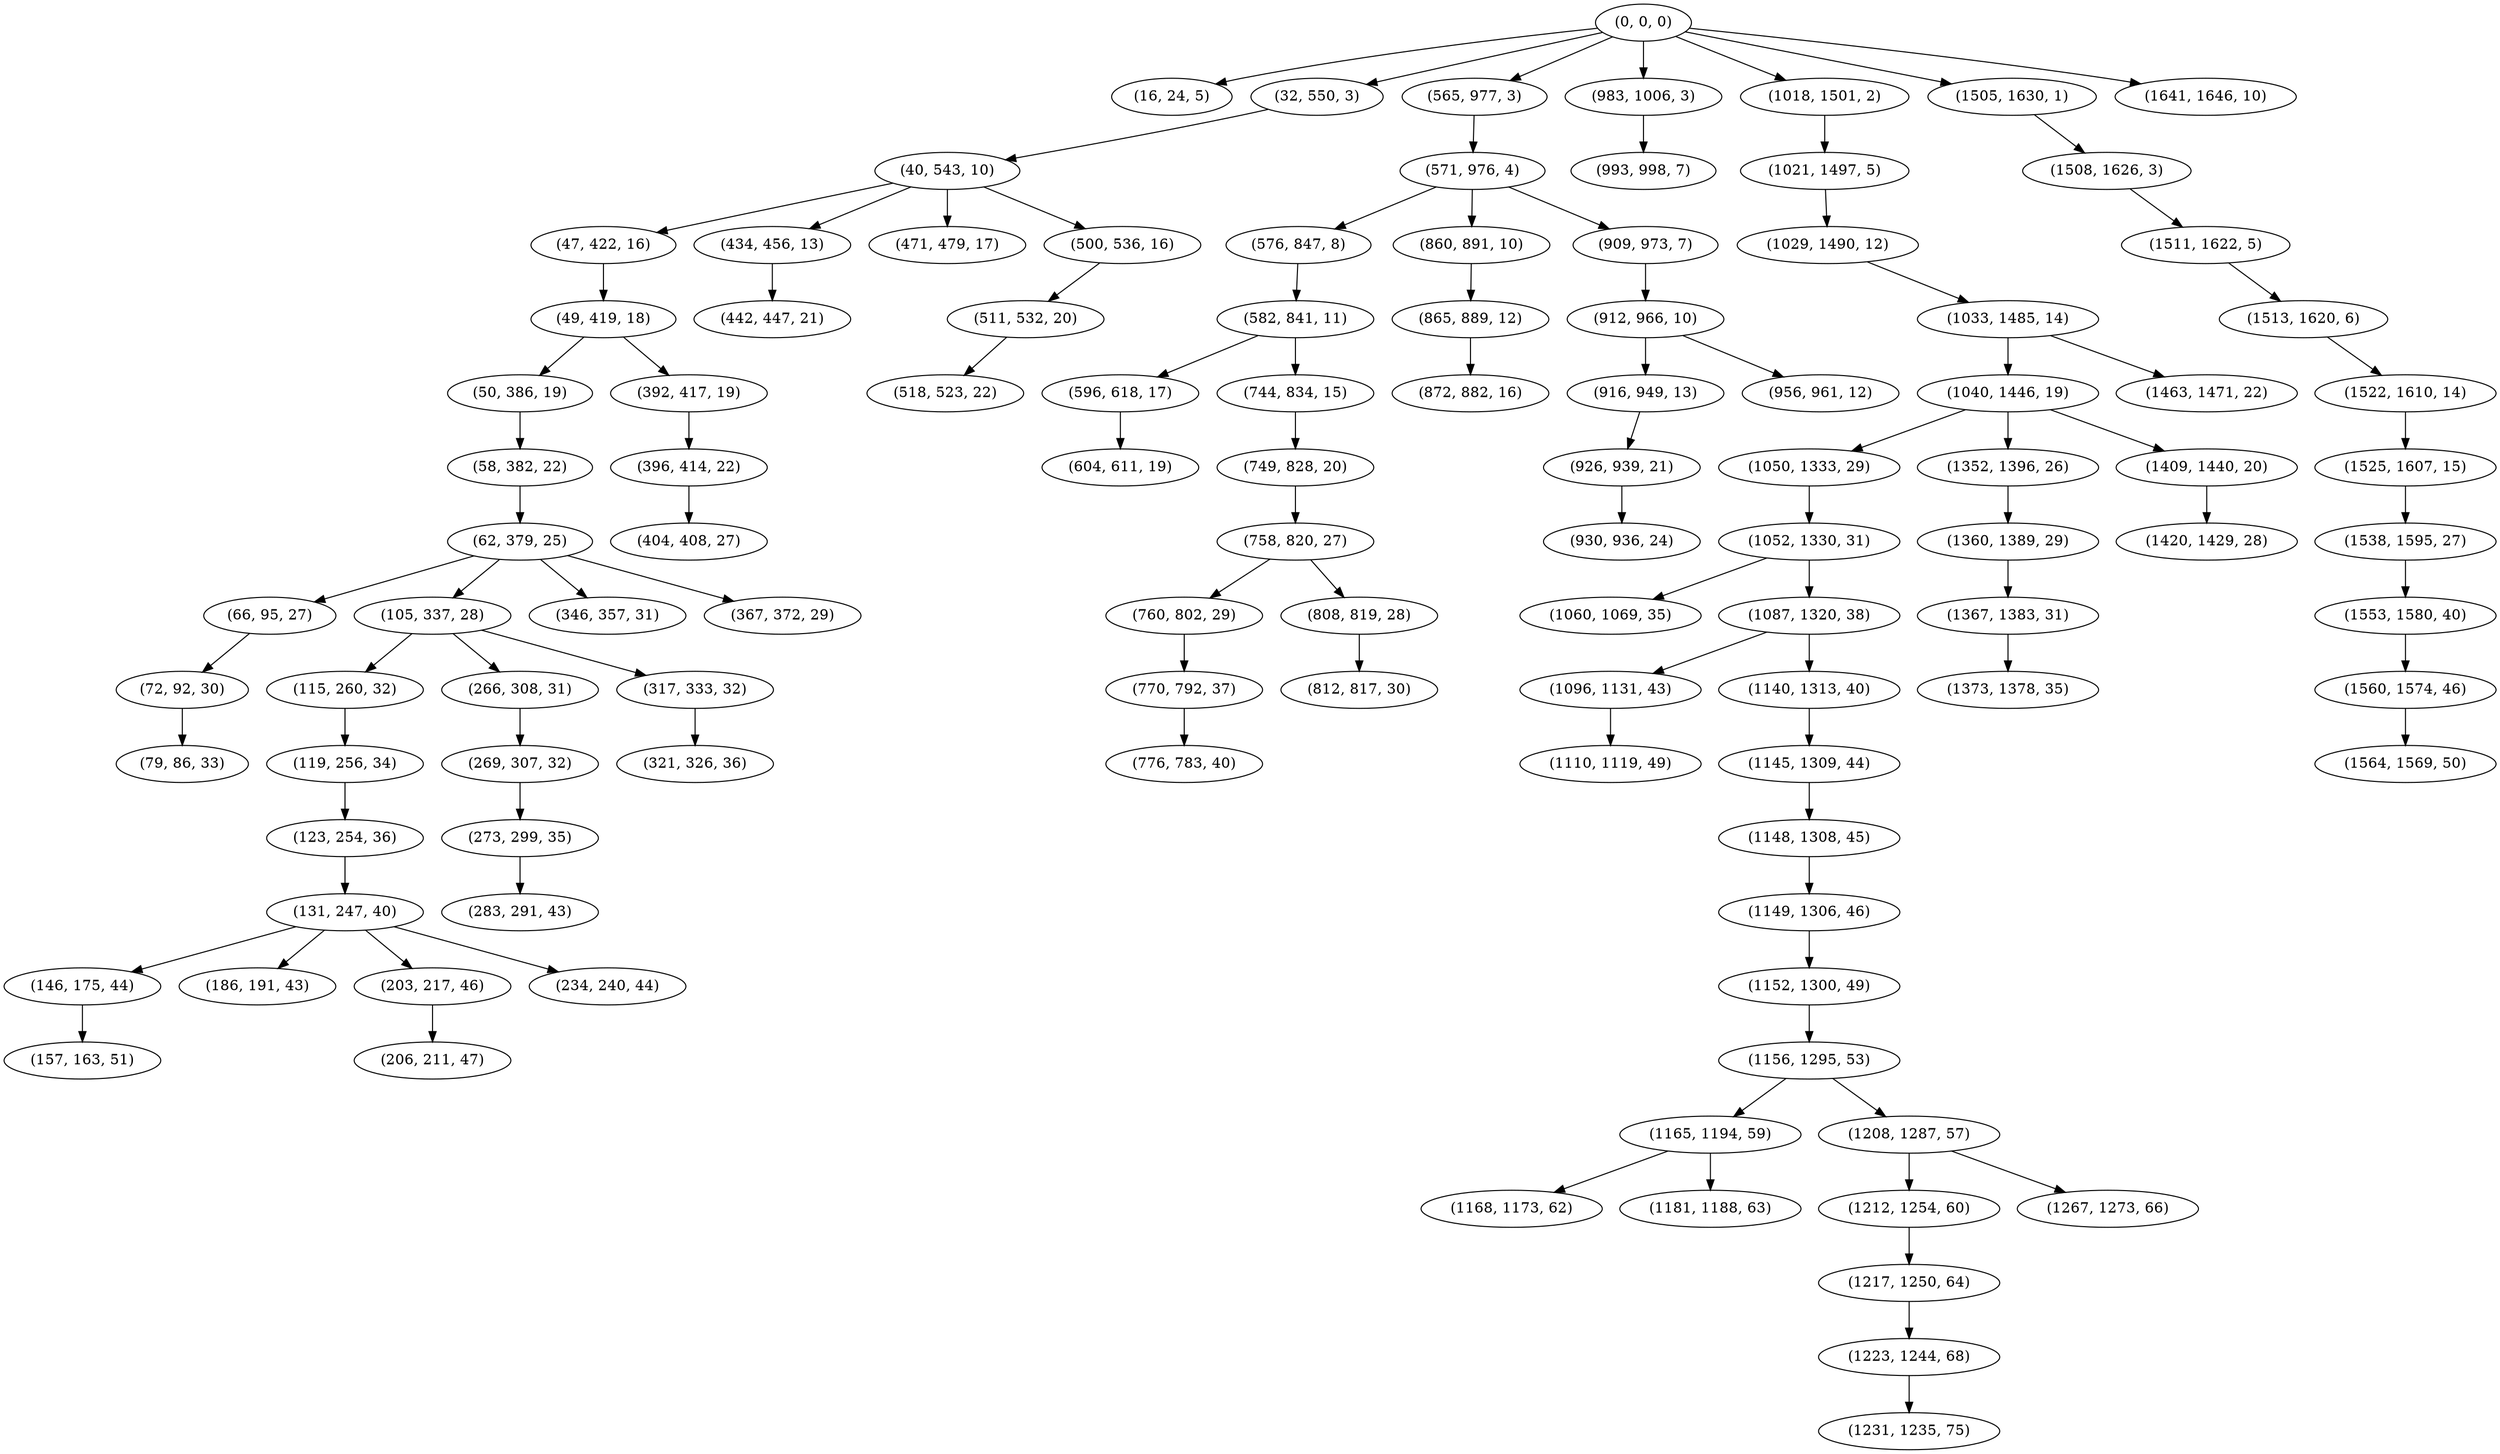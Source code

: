 digraph tree {
    "(0, 0, 0)";
    "(16, 24, 5)";
    "(32, 550, 3)";
    "(40, 543, 10)";
    "(47, 422, 16)";
    "(49, 419, 18)";
    "(50, 386, 19)";
    "(58, 382, 22)";
    "(62, 379, 25)";
    "(66, 95, 27)";
    "(72, 92, 30)";
    "(79, 86, 33)";
    "(105, 337, 28)";
    "(115, 260, 32)";
    "(119, 256, 34)";
    "(123, 254, 36)";
    "(131, 247, 40)";
    "(146, 175, 44)";
    "(157, 163, 51)";
    "(186, 191, 43)";
    "(203, 217, 46)";
    "(206, 211, 47)";
    "(234, 240, 44)";
    "(266, 308, 31)";
    "(269, 307, 32)";
    "(273, 299, 35)";
    "(283, 291, 43)";
    "(317, 333, 32)";
    "(321, 326, 36)";
    "(346, 357, 31)";
    "(367, 372, 29)";
    "(392, 417, 19)";
    "(396, 414, 22)";
    "(404, 408, 27)";
    "(434, 456, 13)";
    "(442, 447, 21)";
    "(471, 479, 17)";
    "(500, 536, 16)";
    "(511, 532, 20)";
    "(518, 523, 22)";
    "(565, 977, 3)";
    "(571, 976, 4)";
    "(576, 847, 8)";
    "(582, 841, 11)";
    "(596, 618, 17)";
    "(604, 611, 19)";
    "(744, 834, 15)";
    "(749, 828, 20)";
    "(758, 820, 27)";
    "(760, 802, 29)";
    "(770, 792, 37)";
    "(776, 783, 40)";
    "(808, 819, 28)";
    "(812, 817, 30)";
    "(860, 891, 10)";
    "(865, 889, 12)";
    "(872, 882, 16)";
    "(909, 973, 7)";
    "(912, 966, 10)";
    "(916, 949, 13)";
    "(926, 939, 21)";
    "(930, 936, 24)";
    "(956, 961, 12)";
    "(983, 1006, 3)";
    "(993, 998, 7)";
    "(1018, 1501, 2)";
    "(1021, 1497, 5)";
    "(1029, 1490, 12)";
    "(1033, 1485, 14)";
    "(1040, 1446, 19)";
    "(1050, 1333, 29)";
    "(1052, 1330, 31)";
    "(1060, 1069, 35)";
    "(1087, 1320, 38)";
    "(1096, 1131, 43)";
    "(1110, 1119, 49)";
    "(1140, 1313, 40)";
    "(1145, 1309, 44)";
    "(1148, 1308, 45)";
    "(1149, 1306, 46)";
    "(1152, 1300, 49)";
    "(1156, 1295, 53)";
    "(1165, 1194, 59)";
    "(1168, 1173, 62)";
    "(1181, 1188, 63)";
    "(1208, 1287, 57)";
    "(1212, 1254, 60)";
    "(1217, 1250, 64)";
    "(1223, 1244, 68)";
    "(1231, 1235, 75)";
    "(1267, 1273, 66)";
    "(1352, 1396, 26)";
    "(1360, 1389, 29)";
    "(1367, 1383, 31)";
    "(1373, 1378, 35)";
    "(1409, 1440, 20)";
    "(1420, 1429, 28)";
    "(1463, 1471, 22)";
    "(1505, 1630, 1)";
    "(1508, 1626, 3)";
    "(1511, 1622, 5)";
    "(1513, 1620, 6)";
    "(1522, 1610, 14)";
    "(1525, 1607, 15)";
    "(1538, 1595, 27)";
    "(1553, 1580, 40)";
    "(1560, 1574, 46)";
    "(1564, 1569, 50)";
    "(1641, 1646, 10)";
    "(0, 0, 0)" -> "(16, 24, 5)";
    "(0, 0, 0)" -> "(32, 550, 3)";
    "(0, 0, 0)" -> "(565, 977, 3)";
    "(0, 0, 0)" -> "(983, 1006, 3)";
    "(0, 0, 0)" -> "(1018, 1501, 2)";
    "(0, 0, 0)" -> "(1505, 1630, 1)";
    "(0, 0, 0)" -> "(1641, 1646, 10)";
    "(32, 550, 3)" -> "(40, 543, 10)";
    "(40, 543, 10)" -> "(47, 422, 16)";
    "(40, 543, 10)" -> "(434, 456, 13)";
    "(40, 543, 10)" -> "(471, 479, 17)";
    "(40, 543, 10)" -> "(500, 536, 16)";
    "(47, 422, 16)" -> "(49, 419, 18)";
    "(49, 419, 18)" -> "(50, 386, 19)";
    "(49, 419, 18)" -> "(392, 417, 19)";
    "(50, 386, 19)" -> "(58, 382, 22)";
    "(58, 382, 22)" -> "(62, 379, 25)";
    "(62, 379, 25)" -> "(66, 95, 27)";
    "(62, 379, 25)" -> "(105, 337, 28)";
    "(62, 379, 25)" -> "(346, 357, 31)";
    "(62, 379, 25)" -> "(367, 372, 29)";
    "(66, 95, 27)" -> "(72, 92, 30)";
    "(72, 92, 30)" -> "(79, 86, 33)";
    "(105, 337, 28)" -> "(115, 260, 32)";
    "(105, 337, 28)" -> "(266, 308, 31)";
    "(105, 337, 28)" -> "(317, 333, 32)";
    "(115, 260, 32)" -> "(119, 256, 34)";
    "(119, 256, 34)" -> "(123, 254, 36)";
    "(123, 254, 36)" -> "(131, 247, 40)";
    "(131, 247, 40)" -> "(146, 175, 44)";
    "(131, 247, 40)" -> "(186, 191, 43)";
    "(131, 247, 40)" -> "(203, 217, 46)";
    "(131, 247, 40)" -> "(234, 240, 44)";
    "(146, 175, 44)" -> "(157, 163, 51)";
    "(203, 217, 46)" -> "(206, 211, 47)";
    "(266, 308, 31)" -> "(269, 307, 32)";
    "(269, 307, 32)" -> "(273, 299, 35)";
    "(273, 299, 35)" -> "(283, 291, 43)";
    "(317, 333, 32)" -> "(321, 326, 36)";
    "(392, 417, 19)" -> "(396, 414, 22)";
    "(396, 414, 22)" -> "(404, 408, 27)";
    "(434, 456, 13)" -> "(442, 447, 21)";
    "(500, 536, 16)" -> "(511, 532, 20)";
    "(511, 532, 20)" -> "(518, 523, 22)";
    "(565, 977, 3)" -> "(571, 976, 4)";
    "(571, 976, 4)" -> "(576, 847, 8)";
    "(571, 976, 4)" -> "(860, 891, 10)";
    "(571, 976, 4)" -> "(909, 973, 7)";
    "(576, 847, 8)" -> "(582, 841, 11)";
    "(582, 841, 11)" -> "(596, 618, 17)";
    "(582, 841, 11)" -> "(744, 834, 15)";
    "(596, 618, 17)" -> "(604, 611, 19)";
    "(744, 834, 15)" -> "(749, 828, 20)";
    "(749, 828, 20)" -> "(758, 820, 27)";
    "(758, 820, 27)" -> "(760, 802, 29)";
    "(758, 820, 27)" -> "(808, 819, 28)";
    "(760, 802, 29)" -> "(770, 792, 37)";
    "(770, 792, 37)" -> "(776, 783, 40)";
    "(808, 819, 28)" -> "(812, 817, 30)";
    "(860, 891, 10)" -> "(865, 889, 12)";
    "(865, 889, 12)" -> "(872, 882, 16)";
    "(909, 973, 7)" -> "(912, 966, 10)";
    "(912, 966, 10)" -> "(916, 949, 13)";
    "(912, 966, 10)" -> "(956, 961, 12)";
    "(916, 949, 13)" -> "(926, 939, 21)";
    "(926, 939, 21)" -> "(930, 936, 24)";
    "(983, 1006, 3)" -> "(993, 998, 7)";
    "(1018, 1501, 2)" -> "(1021, 1497, 5)";
    "(1021, 1497, 5)" -> "(1029, 1490, 12)";
    "(1029, 1490, 12)" -> "(1033, 1485, 14)";
    "(1033, 1485, 14)" -> "(1040, 1446, 19)";
    "(1033, 1485, 14)" -> "(1463, 1471, 22)";
    "(1040, 1446, 19)" -> "(1050, 1333, 29)";
    "(1040, 1446, 19)" -> "(1352, 1396, 26)";
    "(1040, 1446, 19)" -> "(1409, 1440, 20)";
    "(1050, 1333, 29)" -> "(1052, 1330, 31)";
    "(1052, 1330, 31)" -> "(1060, 1069, 35)";
    "(1052, 1330, 31)" -> "(1087, 1320, 38)";
    "(1087, 1320, 38)" -> "(1096, 1131, 43)";
    "(1087, 1320, 38)" -> "(1140, 1313, 40)";
    "(1096, 1131, 43)" -> "(1110, 1119, 49)";
    "(1140, 1313, 40)" -> "(1145, 1309, 44)";
    "(1145, 1309, 44)" -> "(1148, 1308, 45)";
    "(1148, 1308, 45)" -> "(1149, 1306, 46)";
    "(1149, 1306, 46)" -> "(1152, 1300, 49)";
    "(1152, 1300, 49)" -> "(1156, 1295, 53)";
    "(1156, 1295, 53)" -> "(1165, 1194, 59)";
    "(1156, 1295, 53)" -> "(1208, 1287, 57)";
    "(1165, 1194, 59)" -> "(1168, 1173, 62)";
    "(1165, 1194, 59)" -> "(1181, 1188, 63)";
    "(1208, 1287, 57)" -> "(1212, 1254, 60)";
    "(1208, 1287, 57)" -> "(1267, 1273, 66)";
    "(1212, 1254, 60)" -> "(1217, 1250, 64)";
    "(1217, 1250, 64)" -> "(1223, 1244, 68)";
    "(1223, 1244, 68)" -> "(1231, 1235, 75)";
    "(1352, 1396, 26)" -> "(1360, 1389, 29)";
    "(1360, 1389, 29)" -> "(1367, 1383, 31)";
    "(1367, 1383, 31)" -> "(1373, 1378, 35)";
    "(1409, 1440, 20)" -> "(1420, 1429, 28)";
    "(1505, 1630, 1)" -> "(1508, 1626, 3)";
    "(1508, 1626, 3)" -> "(1511, 1622, 5)";
    "(1511, 1622, 5)" -> "(1513, 1620, 6)";
    "(1513, 1620, 6)" -> "(1522, 1610, 14)";
    "(1522, 1610, 14)" -> "(1525, 1607, 15)";
    "(1525, 1607, 15)" -> "(1538, 1595, 27)";
    "(1538, 1595, 27)" -> "(1553, 1580, 40)";
    "(1553, 1580, 40)" -> "(1560, 1574, 46)";
    "(1560, 1574, 46)" -> "(1564, 1569, 50)";
}
